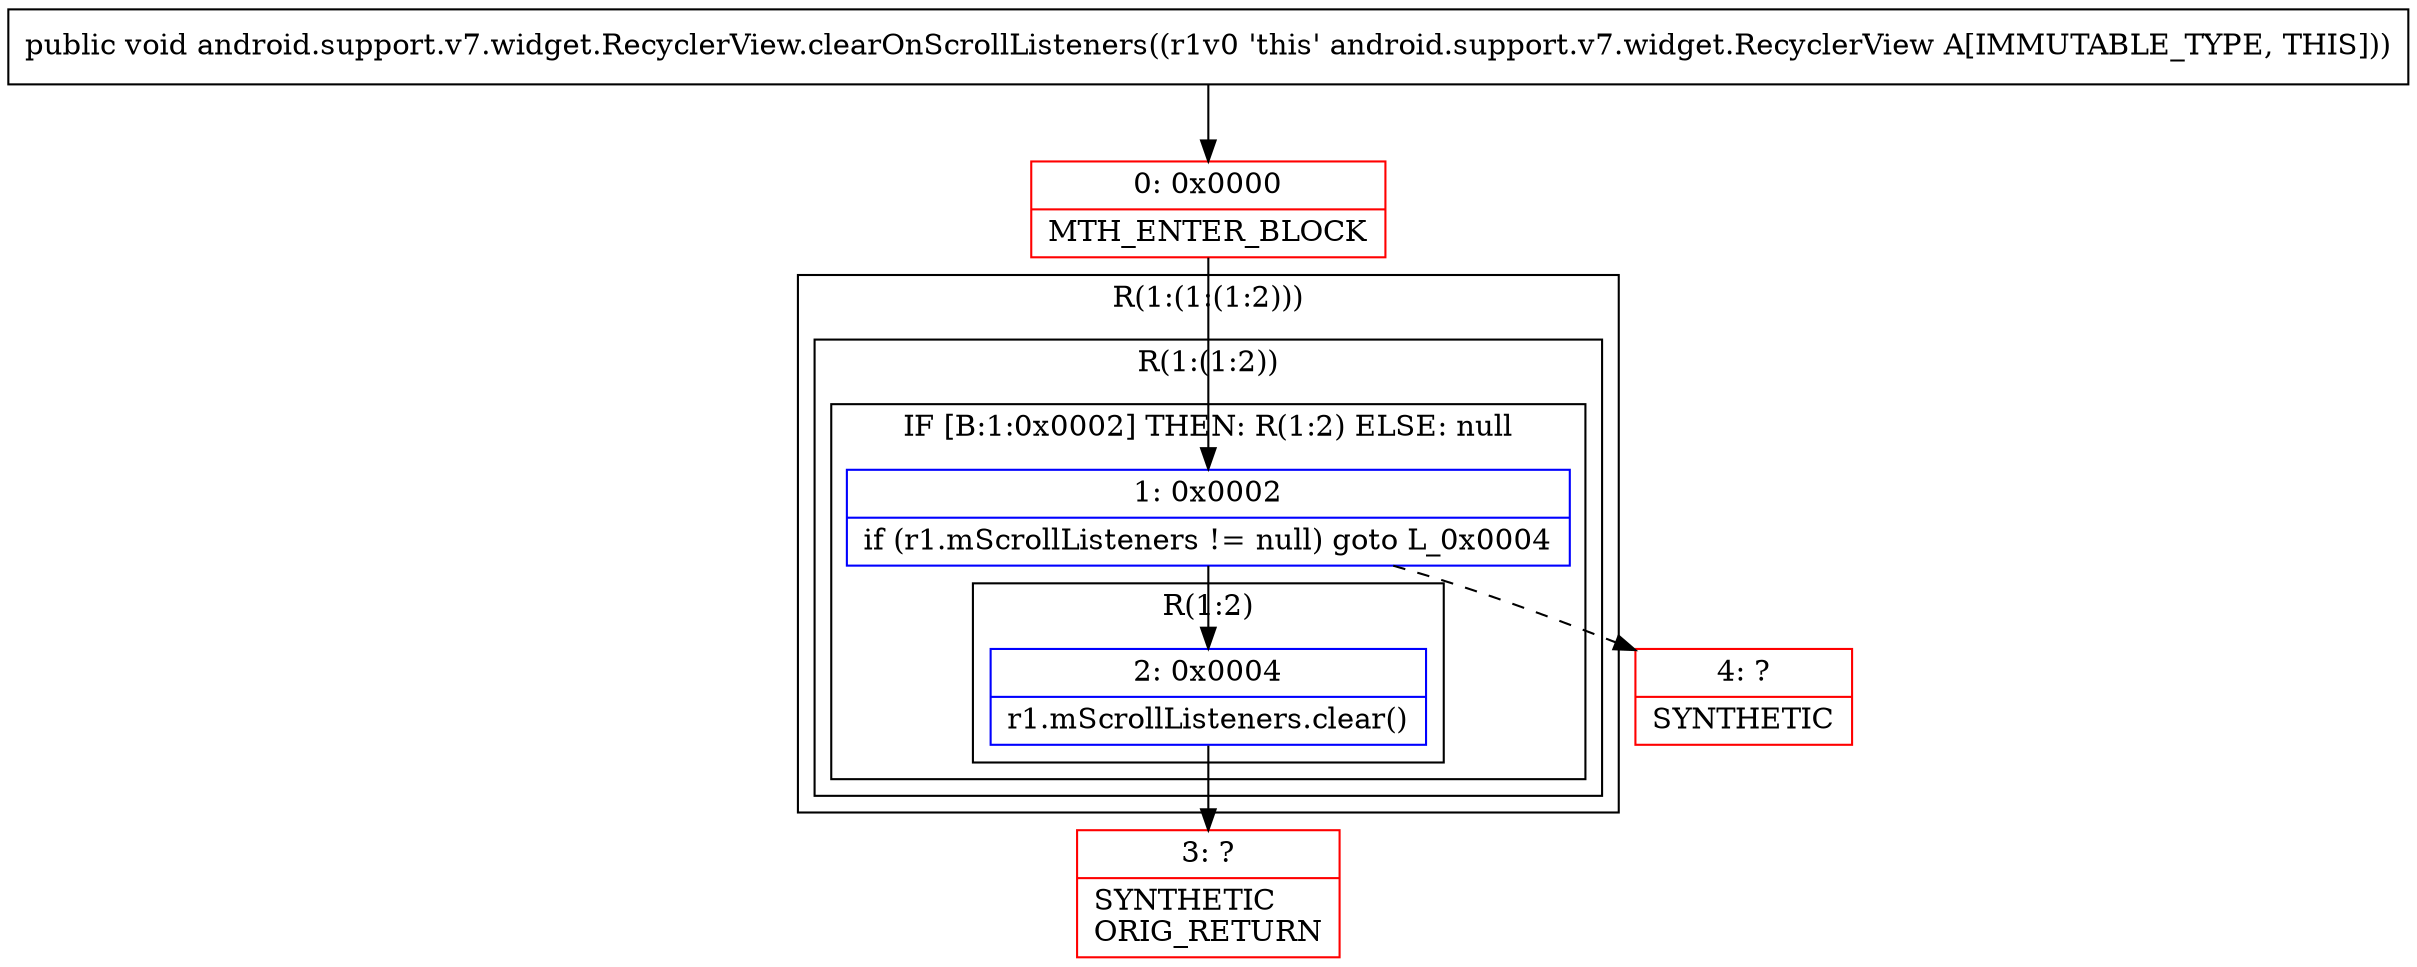 digraph "CFG forandroid.support.v7.widget.RecyclerView.clearOnScrollListeners()V" {
subgraph cluster_Region_813170871 {
label = "R(1:(1:(1:2)))";
node [shape=record,color=blue];
subgraph cluster_Region_250869551 {
label = "R(1:(1:2))";
node [shape=record,color=blue];
subgraph cluster_IfRegion_1078435543 {
label = "IF [B:1:0x0002] THEN: R(1:2) ELSE: null";
node [shape=record,color=blue];
Node_1 [shape=record,label="{1\:\ 0x0002|if (r1.mScrollListeners != null) goto L_0x0004\l}"];
subgraph cluster_Region_1686582305 {
label = "R(1:2)";
node [shape=record,color=blue];
Node_2 [shape=record,label="{2\:\ 0x0004|r1.mScrollListeners.clear()\l}"];
}
}
}
}
Node_0 [shape=record,color=red,label="{0\:\ 0x0000|MTH_ENTER_BLOCK\l}"];
Node_3 [shape=record,color=red,label="{3\:\ ?|SYNTHETIC\lORIG_RETURN\l}"];
Node_4 [shape=record,color=red,label="{4\:\ ?|SYNTHETIC\l}"];
MethodNode[shape=record,label="{public void android.support.v7.widget.RecyclerView.clearOnScrollListeners((r1v0 'this' android.support.v7.widget.RecyclerView A[IMMUTABLE_TYPE, THIS])) }"];
MethodNode -> Node_0;
Node_1 -> Node_2;
Node_1 -> Node_4[style=dashed];
Node_2 -> Node_3;
Node_0 -> Node_1;
}

